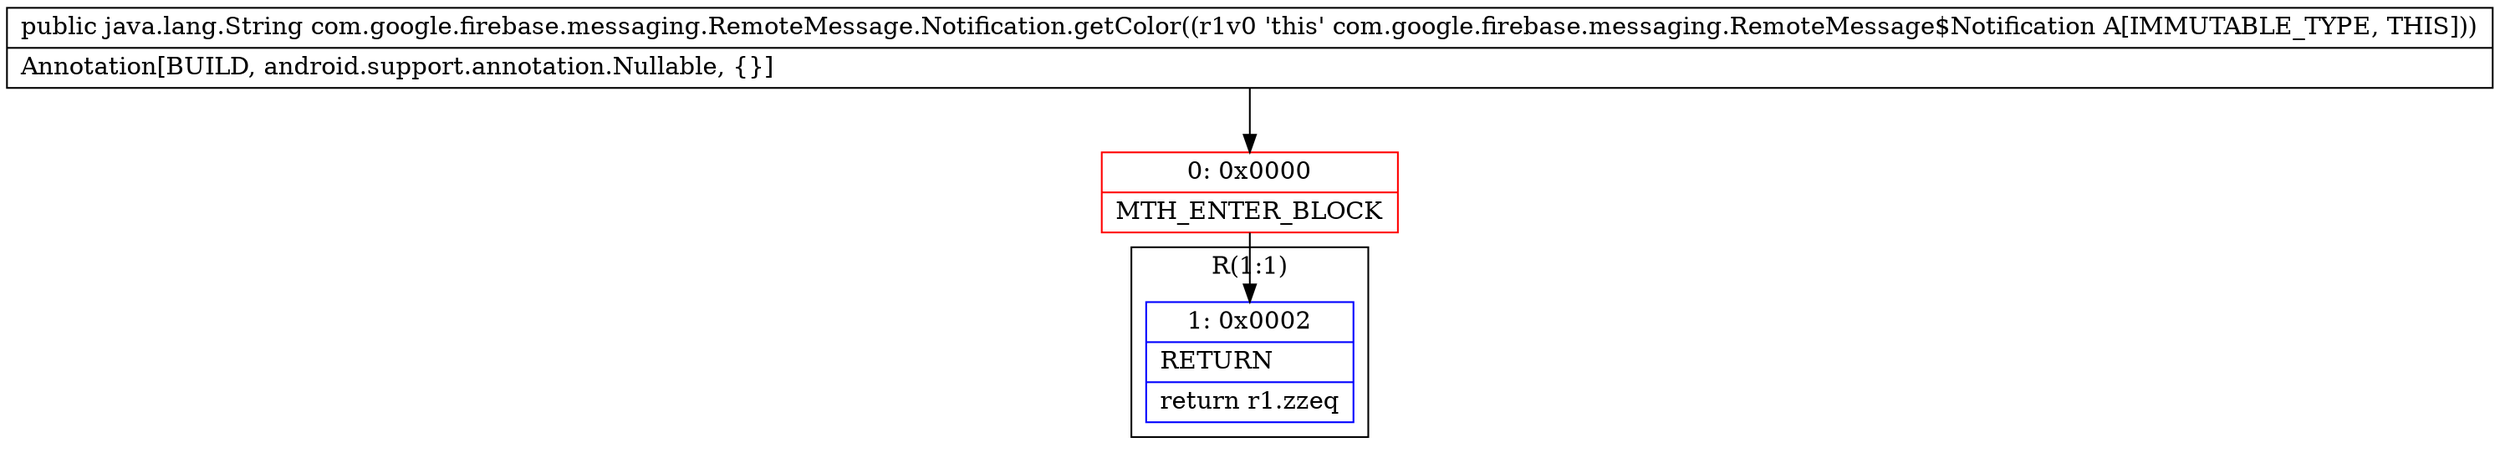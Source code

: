 digraph "CFG forcom.google.firebase.messaging.RemoteMessage.Notification.getColor()Ljava\/lang\/String;" {
subgraph cluster_Region_448689854 {
label = "R(1:1)";
node [shape=record,color=blue];
Node_1 [shape=record,label="{1\:\ 0x0002|RETURN\l|return r1.zzeq\l}"];
}
Node_0 [shape=record,color=red,label="{0\:\ 0x0000|MTH_ENTER_BLOCK\l}"];
MethodNode[shape=record,label="{public java.lang.String com.google.firebase.messaging.RemoteMessage.Notification.getColor((r1v0 'this' com.google.firebase.messaging.RemoteMessage$Notification A[IMMUTABLE_TYPE, THIS]))  | Annotation[BUILD, android.support.annotation.Nullable, \{\}]\l}"];
MethodNode -> Node_0;
Node_0 -> Node_1;
}

